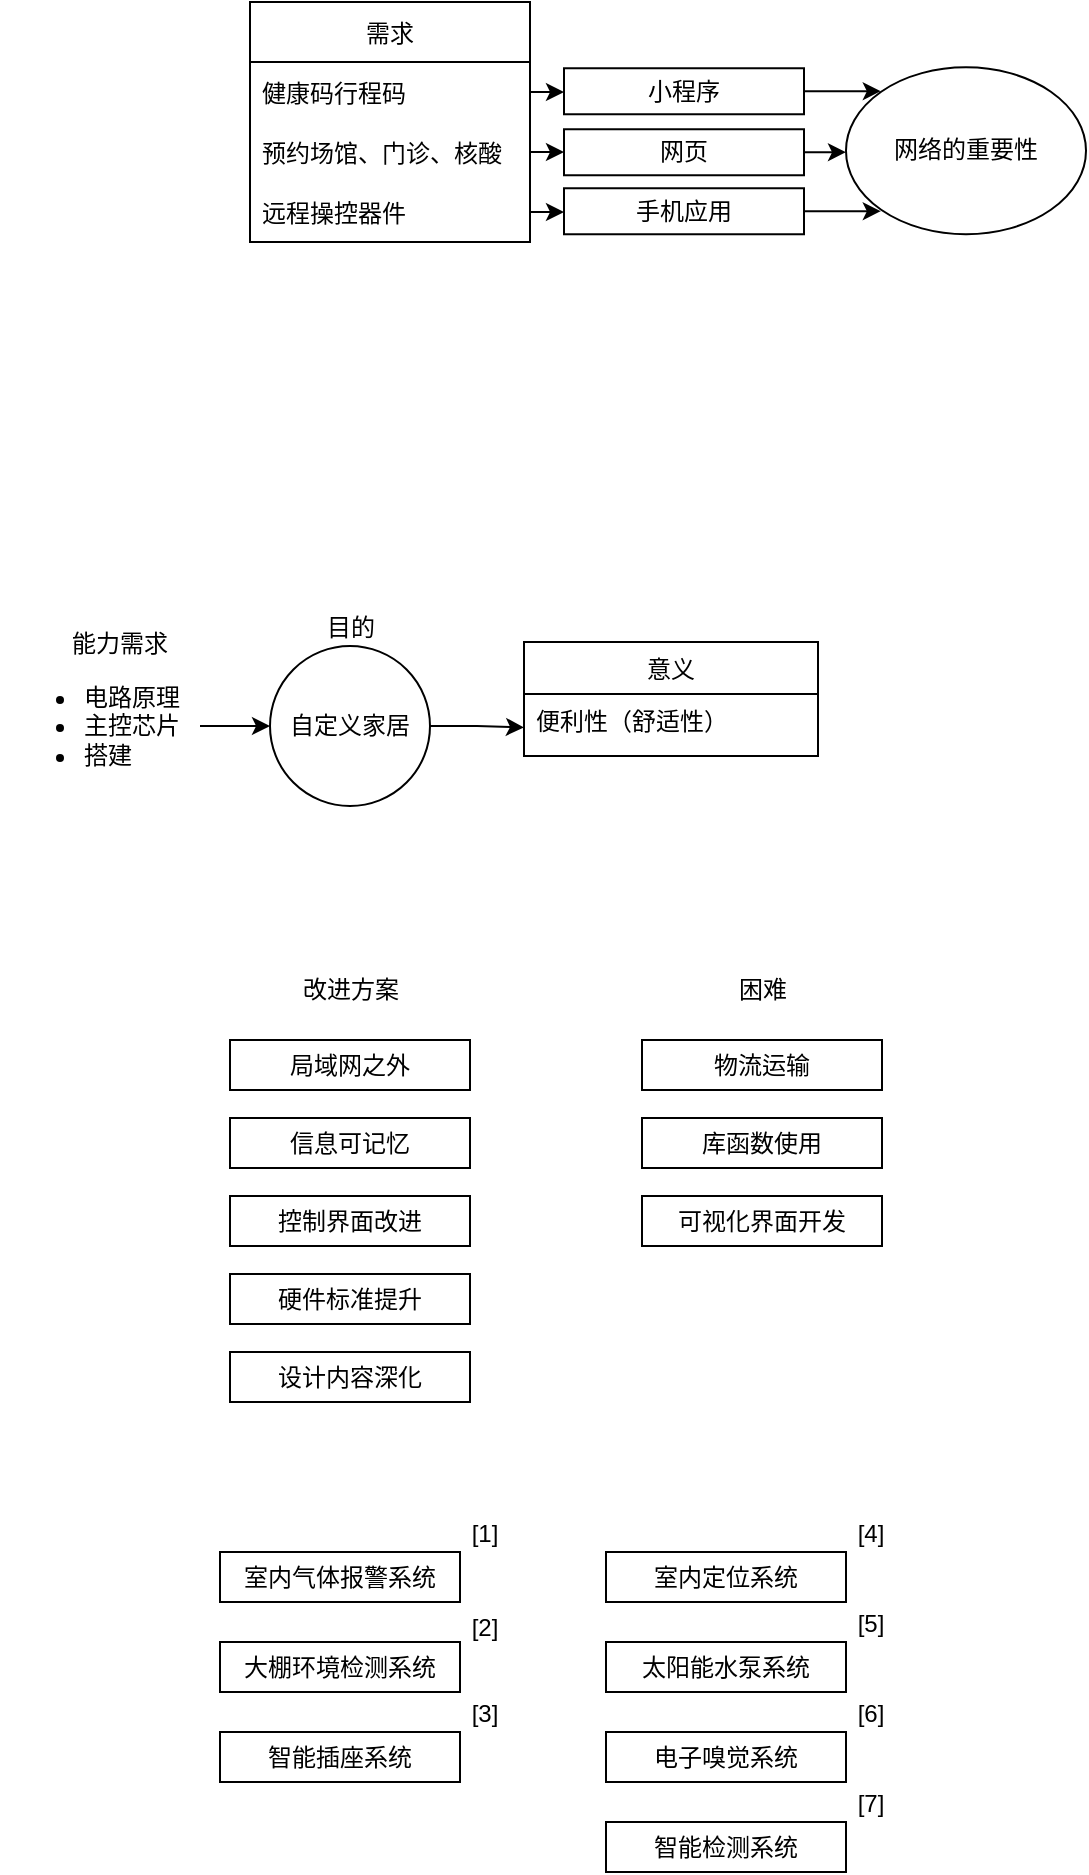 <mxfile version="16.5.1" type="device"><diagram id="wPANikZB8bqn_1kHBTTR" name="第 1 页"><mxGraphModel dx="716" dy="455" grid="0" gridSize="10" guides="1" tooltips="1" connect="1" arrows="1" fold="1" page="1" pageScale="1" pageWidth="1169" pageHeight="1654" math="0" shadow="0"><root><mxCell id="0"/><mxCell id="1" parent="0"/><mxCell id="g09Mwwcke1fKoyLdUzk1-1" value="需求" style="swimlane;fontStyle=0;childLayout=stackLayout;horizontal=1;startSize=30;horizontalStack=0;resizeParent=1;resizeParentMax=0;resizeLast=0;collapsible=1;marginBottom=0;" vertex="1" parent="1"><mxGeometry x="147" y="172" width="140" height="120" as="geometry"/></mxCell><mxCell id="g09Mwwcke1fKoyLdUzk1-2" value="健康码行程码" style="text;strokeColor=none;fillColor=none;align=left;verticalAlign=middle;spacingLeft=4;spacingRight=4;overflow=hidden;points=[[0,0.5],[1,0.5]];portConstraint=eastwest;rotatable=0;" vertex="1" parent="g09Mwwcke1fKoyLdUzk1-1"><mxGeometry y="30" width="140" height="30" as="geometry"/></mxCell><mxCell id="g09Mwwcke1fKoyLdUzk1-3" value="预约场馆、门诊、核酸" style="text;strokeColor=none;fillColor=none;align=left;verticalAlign=middle;spacingLeft=4;spacingRight=4;overflow=hidden;points=[[0,0.5],[1,0.5]];portConstraint=eastwest;rotatable=0;" vertex="1" parent="g09Mwwcke1fKoyLdUzk1-1"><mxGeometry y="60" width="140" height="30" as="geometry"/></mxCell><mxCell id="g09Mwwcke1fKoyLdUzk1-4" value="远程操控器件" style="text;strokeColor=none;fillColor=none;align=left;verticalAlign=middle;spacingLeft=4;spacingRight=4;overflow=hidden;points=[[0,0.5],[1,0.5]];portConstraint=eastwest;rotatable=0;" vertex="1" parent="g09Mwwcke1fKoyLdUzk1-1"><mxGeometry y="90" width="140" height="30" as="geometry"/></mxCell><mxCell id="g09Mwwcke1fKoyLdUzk1-14" style="edgeStyle=orthogonalEdgeStyle;rounded=0;orthogonalLoop=1;jettySize=auto;html=1;exitX=1;exitY=0.5;exitDx=0;exitDy=0;entryX=0;entryY=0;entryDx=0;entryDy=0;" edge="1" parent="1" source="g09Mwwcke1fKoyLdUzk1-6" target="g09Mwwcke1fKoyLdUzk1-13"><mxGeometry relative="1" as="geometry"/></mxCell><mxCell id="g09Mwwcke1fKoyLdUzk1-6" value="小程序" style="rounded=0;whiteSpace=wrap;html=1;" vertex="1" parent="1"><mxGeometry x="304" y="205.13" width="120" height="23" as="geometry"/></mxCell><mxCell id="g09Mwwcke1fKoyLdUzk1-17" style="edgeStyle=orthogonalEdgeStyle;rounded=0;orthogonalLoop=1;jettySize=auto;html=1;exitX=1;exitY=0.5;exitDx=0;exitDy=0;entryX=0;entryY=1;entryDx=0;entryDy=0;" edge="1" parent="1" source="g09Mwwcke1fKoyLdUzk1-7" target="g09Mwwcke1fKoyLdUzk1-13"><mxGeometry relative="1" as="geometry"/></mxCell><mxCell id="g09Mwwcke1fKoyLdUzk1-7" value="手机应用" style="rounded=0;whiteSpace=wrap;html=1;" vertex="1" parent="1"><mxGeometry x="304" y="265.13" width="120" height="23" as="geometry"/></mxCell><mxCell id="g09Mwwcke1fKoyLdUzk1-8" style="edgeStyle=orthogonalEdgeStyle;rounded=0;orthogonalLoop=1;jettySize=auto;html=1;exitX=1;exitY=0.5;exitDx=0;exitDy=0;entryX=0;entryY=0.5;entryDx=0;entryDy=0;" edge="1" parent="1" source="g09Mwwcke1fKoyLdUzk1-2" target="g09Mwwcke1fKoyLdUzk1-6"><mxGeometry relative="1" as="geometry"/></mxCell><mxCell id="g09Mwwcke1fKoyLdUzk1-9" style="edgeStyle=orthogonalEdgeStyle;rounded=0;orthogonalLoop=1;jettySize=auto;html=1;exitX=1;exitY=0.5;exitDx=0;exitDy=0;entryX=0;entryY=0.5;entryDx=0;entryDy=0;" edge="1" parent="1" source="g09Mwwcke1fKoyLdUzk1-4" target="g09Mwwcke1fKoyLdUzk1-7"><mxGeometry relative="1" as="geometry"/></mxCell><mxCell id="g09Mwwcke1fKoyLdUzk1-15" style="edgeStyle=orthogonalEdgeStyle;rounded=0;orthogonalLoop=1;jettySize=auto;html=1;exitX=1;exitY=0.5;exitDx=0;exitDy=0;entryX=0;entryY=0.5;entryDx=0;entryDy=0;" edge="1" parent="1" source="g09Mwwcke1fKoyLdUzk1-11" target="g09Mwwcke1fKoyLdUzk1-13"><mxGeometry relative="1" as="geometry"/></mxCell><mxCell id="g09Mwwcke1fKoyLdUzk1-11" value="网页" style="rounded=0;whiteSpace=wrap;html=1;" vertex="1" parent="1"><mxGeometry x="304" y="235.63" width="120" height="23" as="geometry"/></mxCell><mxCell id="g09Mwwcke1fKoyLdUzk1-12" style="edgeStyle=orthogonalEdgeStyle;rounded=0;orthogonalLoop=1;jettySize=auto;html=1;exitX=1;exitY=0.5;exitDx=0;exitDy=0;entryX=0;entryY=0.5;entryDx=0;entryDy=0;" edge="1" parent="1" source="g09Mwwcke1fKoyLdUzk1-3" target="g09Mwwcke1fKoyLdUzk1-11"><mxGeometry relative="1" as="geometry"/></mxCell><mxCell id="g09Mwwcke1fKoyLdUzk1-13" value="网络的重要性" style="ellipse;whiteSpace=wrap;html=1;" vertex="1" parent="1"><mxGeometry x="445" y="204.63" width="120" height="83.5" as="geometry"/></mxCell><mxCell id="g09Mwwcke1fKoyLdUzk1-48" style="edgeStyle=orthogonalEdgeStyle;rounded=0;orthogonalLoop=1;jettySize=auto;html=1;exitX=1;exitY=0.5;exitDx=0;exitDy=0;entryX=0;entryY=0.5;entryDx=0;entryDy=0;" edge="1" parent="1" source="g09Mwwcke1fKoyLdUzk1-44" target="g09Mwwcke1fKoyLdUzk1-47"><mxGeometry relative="1" as="geometry"/></mxCell><object label="&lt;ul&gt;&lt;li&gt;电路原理&lt;/li&gt;&lt;li&gt;主控芯片&lt;/li&gt;&lt;li&gt;搭建&lt;/li&gt;&lt;/ul&gt;" placeholders="1" 你好="" id="g09Mwwcke1fKoyLdUzk1-44"><mxCell style="text;strokeColor=none;fillColor=none;html=1;whiteSpace=wrap;verticalAlign=middle;overflow=hidden;" vertex="1" parent="1"><mxGeometry x="22" y="494" width="100" height="80" as="geometry"/></mxCell></object><mxCell id="g09Mwwcke1fKoyLdUzk1-45" value="能力需求" style="text;strokeColor=none;fillColor=none;align=left;verticalAlign=middle;spacingLeft=4;spacingRight=4;overflow=hidden;points=[[0,0.5],[1,0.5]];portConstraint=eastwest;rotatable=0;" vertex="1" parent="1"><mxGeometry x="52" y="477" width="80" height="30" as="geometry"/></mxCell><mxCell id="g09Mwwcke1fKoyLdUzk1-60" style="edgeStyle=orthogonalEdgeStyle;rounded=0;orthogonalLoop=1;jettySize=auto;html=1;exitX=1;exitY=0.5;exitDx=0;exitDy=0;entryX=0;entryY=0.75;entryDx=0;entryDy=0;" edge="1" parent="1" source="g09Mwwcke1fKoyLdUzk1-47" target="g09Mwwcke1fKoyLdUzk1-49"><mxGeometry relative="1" as="geometry"/></mxCell><mxCell id="g09Mwwcke1fKoyLdUzk1-47" value="自定义家居" style="ellipse;whiteSpace=wrap;html=1;aspect=fixed;" vertex="1" parent="1"><mxGeometry x="157" y="494" width="80" height="80" as="geometry"/></mxCell><mxCell id="g09Mwwcke1fKoyLdUzk1-49" value="意义" style="swimlane;fontStyle=0;childLayout=stackLayout;horizontal=1;startSize=26;fillColor=none;horizontalStack=0;resizeParent=1;resizeParentMax=0;resizeLast=0;collapsible=1;marginBottom=0;" vertex="1" parent="1"><mxGeometry x="284" y="492" width="147" height="57" as="geometry"/></mxCell><mxCell id="g09Mwwcke1fKoyLdUzk1-50" value="便利性（舒适性）" style="text;strokeColor=none;fillColor=none;align=left;verticalAlign=top;spacingLeft=4;spacingRight=4;overflow=hidden;rotatable=0;points=[[0,0.5],[1,0.5]];portConstraint=eastwest;" vertex="1" parent="g09Mwwcke1fKoyLdUzk1-49"><mxGeometry y="26" width="147" height="31" as="geometry"/></mxCell><mxCell id="g09Mwwcke1fKoyLdUzk1-53" value="目的" style="text;html=1;align=center;verticalAlign=middle;resizable=0;points=[];autosize=1;strokeColor=none;fillColor=none;" vertex="1" parent="1"><mxGeometry x="180" y="476" width="34" height="18" as="geometry"/></mxCell><mxCell id="g09Mwwcke1fKoyLdUzk1-63" value="信息可记忆" style="rounded=0;whiteSpace=wrap;html=1;" vertex="1" parent="1"><mxGeometry x="137" y="730" width="120" height="25" as="geometry"/></mxCell><mxCell id="g09Mwwcke1fKoyLdUzk1-68" value="控制界面改进" style="rounded=0;whiteSpace=wrap;html=1;" vertex="1" parent="1"><mxGeometry x="137" y="769" width="120" height="25" as="geometry"/></mxCell><mxCell id="g09Mwwcke1fKoyLdUzk1-70" value="局域网之外" style="rounded=0;whiteSpace=wrap;html=1;" vertex="1" parent="1"><mxGeometry x="137" y="691" width="120" height="25" as="geometry"/></mxCell><mxCell id="g09Mwwcke1fKoyLdUzk1-72" value="硬件标准提升" style="rounded=0;whiteSpace=wrap;html=1;" vertex="1" parent="1"><mxGeometry x="137" y="808" width="120" height="25" as="geometry"/></mxCell><mxCell id="g09Mwwcke1fKoyLdUzk1-73" value="设计内容深化" style="rounded=0;whiteSpace=wrap;html=1;" vertex="1" parent="1"><mxGeometry x="137" y="847" width="120" height="25" as="geometry"/></mxCell><mxCell id="g09Mwwcke1fKoyLdUzk1-74" value="改进方案" style="text;html=1;align=center;verticalAlign=middle;resizable=0;points=[];autosize=1;strokeColor=none;fillColor=none;" vertex="1" parent="1"><mxGeometry x="168" y="657" width="58" height="18" as="geometry"/></mxCell><mxCell id="g09Mwwcke1fKoyLdUzk1-75" value="困难" style="text;html=1;align=center;verticalAlign=middle;resizable=0;points=[];autosize=1;strokeColor=none;fillColor=none;" vertex="1" parent="1"><mxGeometry x="386" y="657" width="34" height="18" as="geometry"/></mxCell><mxCell id="g09Mwwcke1fKoyLdUzk1-76" value="物流运输" style="rounded=0;whiteSpace=wrap;html=1;" vertex="1" parent="1"><mxGeometry x="343" y="691" width="120" height="25" as="geometry"/></mxCell><mxCell id="g09Mwwcke1fKoyLdUzk1-77" value="库函数使用" style="rounded=0;whiteSpace=wrap;html=1;" vertex="1" parent="1"><mxGeometry x="343" y="730" width="120" height="25" as="geometry"/></mxCell><mxCell id="g09Mwwcke1fKoyLdUzk1-78" value="可视化界面开发" style="rounded=0;whiteSpace=wrap;html=1;" vertex="1" parent="1"><mxGeometry x="343" y="769" width="120" height="25" as="geometry"/></mxCell><mxCell id="g09Mwwcke1fKoyLdUzk1-80" value="室内气体报警系统" style="rounded=0;whiteSpace=wrap;html=1;" vertex="1" parent="1"><mxGeometry x="132" y="947" width="120" height="25" as="geometry"/></mxCell><mxCell id="g09Mwwcke1fKoyLdUzk1-81" value="大棚环境检测系统" style="rounded=0;whiteSpace=wrap;html=1;" vertex="1" parent="1"><mxGeometry x="132" y="992" width="120" height="25" as="geometry"/></mxCell><mxCell id="g09Mwwcke1fKoyLdUzk1-82" value="智能插座系统" style="rounded=0;whiteSpace=wrap;html=1;" vertex="1" parent="1"><mxGeometry x="132" y="1037" width="120" height="25" as="geometry"/></mxCell><mxCell id="g09Mwwcke1fKoyLdUzk1-83" value="室内定位系统" style="rounded=0;whiteSpace=wrap;html=1;" vertex="1" parent="1"><mxGeometry x="325" y="947" width="120" height="25" as="geometry"/></mxCell><mxCell id="g09Mwwcke1fKoyLdUzk1-84" value="太阳能水泵系统" style="rounded=0;whiteSpace=wrap;html=1;" vertex="1" parent="1"><mxGeometry x="325" y="992" width="120" height="25" as="geometry"/></mxCell><mxCell id="g09Mwwcke1fKoyLdUzk1-85" value="电子嗅觉系统" style="rounded=0;whiteSpace=wrap;html=1;" vertex="1" parent="1"><mxGeometry x="325" y="1037" width="120" height="25" as="geometry"/></mxCell><mxCell id="g09Mwwcke1fKoyLdUzk1-86" value="智能检测系统" style="rounded=0;whiteSpace=wrap;html=1;" vertex="1" parent="1"><mxGeometry x="325" y="1082" width="120" height="25" as="geometry"/></mxCell><mxCell id="g09Mwwcke1fKoyLdUzk1-87" value="[1]" style="text;html=1;align=center;verticalAlign=middle;resizable=0;points=[];autosize=1;strokeColor=none;fillColor=none;" vertex="1" parent="1"><mxGeometry x="252" y="929" width="24" height="18" as="geometry"/></mxCell><mxCell id="g09Mwwcke1fKoyLdUzk1-88" value="[2]" style="text;html=1;align=center;verticalAlign=middle;resizable=0;points=[];autosize=1;strokeColor=none;fillColor=none;" vertex="1" parent="1"><mxGeometry x="252" y="976" width="24" height="18" as="geometry"/></mxCell><mxCell id="g09Mwwcke1fKoyLdUzk1-89" value="[7]" style="text;html=1;align=center;verticalAlign=middle;resizable=0;points=[];autosize=1;strokeColor=none;fillColor=none;" vertex="1" parent="1"><mxGeometry x="445" y="1064" width="24" height="18" as="geometry"/></mxCell><mxCell id="g09Mwwcke1fKoyLdUzk1-90" value="[4]" style="text;html=1;align=center;verticalAlign=middle;resizable=0;points=[];autosize=1;strokeColor=none;fillColor=none;" vertex="1" parent="1"><mxGeometry x="445" y="929" width="24" height="18" as="geometry"/></mxCell><mxCell id="g09Mwwcke1fKoyLdUzk1-91" value="[3]" style="text;html=1;align=center;verticalAlign=middle;resizable=0;points=[];autosize=1;strokeColor=none;fillColor=none;" vertex="1" parent="1"><mxGeometry x="252" y="1019" width="24" height="18" as="geometry"/></mxCell><mxCell id="g09Mwwcke1fKoyLdUzk1-92" value="[5]" style="text;html=1;align=center;verticalAlign=middle;resizable=0;points=[];autosize=1;strokeColor=none;fillColor=none;" vertex="1" parent="1"><mxGeometry x="445" y="974" width="24" height="18" as="geometry"/></mxCell><mxCell id="g09Mwwcke1fKoyLdUzk1-93" value="[6]" style="text;html=1;align=center;verticalAlign=middle;resizable=0;points=[];autosize=1;strokeColor=none;fillColor=none;" vertex="1" parent="1"><mxGeometry x="445" y="1019" width="24" height="18" as="geometry"/></mxCell></root></mxGraphModel></diagram></mxfile>